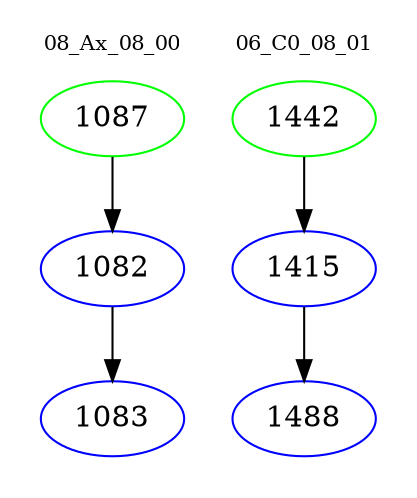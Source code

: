 digraph{
subgraph cluster_0 {
color = white
label = "08_Ax_08_00";
fontsize=10;
T0_1087 [label="1087", color="green"]
T0_1087 -> T0_1082 [color="black"]
T0_1082 [label="1082", color="blue"]
T0_1082 -> T0_1083 [color="black"]
T0_1083 [label="1083", color="blue"]
}
subgraph cluster_1 {
color = white
label = "06_C0_08_01";
fontsize=10;
T1_1442 [label="1442", color="green"]
T1_1442 -> T1_1415 [color="black"]
T1_1415 [label="1415", color="blue"]
T1_1415 -> T1_1488 [color="black"]
T1_1488 [label="1488", color="blue"]
}
}
